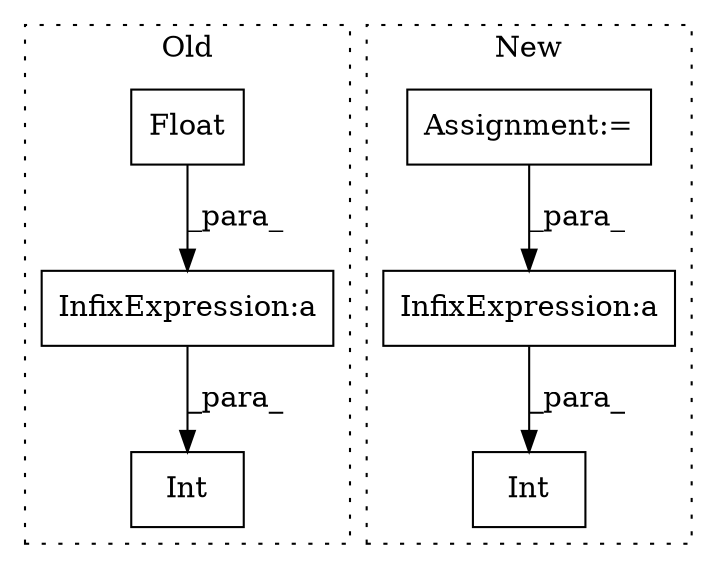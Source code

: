 digraph G {
subgraph cluster0 {
1 [label="Float" a="32" s="13483,13519" l="6,1" shape="box"];
4 [label="InfixExpression:a" a="27" s="13593" l="3" shape="box"];
5 [label="Int" a="32" s="13579,13614" l="4,1" shape="box"];
label = "Old";
style="dotted";
}
subgraph cluster1 {
2 [label="Int" a="32" s="13690,13731" l="4,1" shape="box"];
3 [label="InfixExpression:a" a="27" s="13725" l="3" shape="box"];
6 [label="Assignment:=" a="7" s="13606" l="1" shape="box"];
label = "New";
style="dotted";
}
1 -> 4 [label="_para_"];
3 -> 2 [label="_para_"];
4 -> 5 [label="_para_"];
6 -> 3 [label="_para_"];
}
